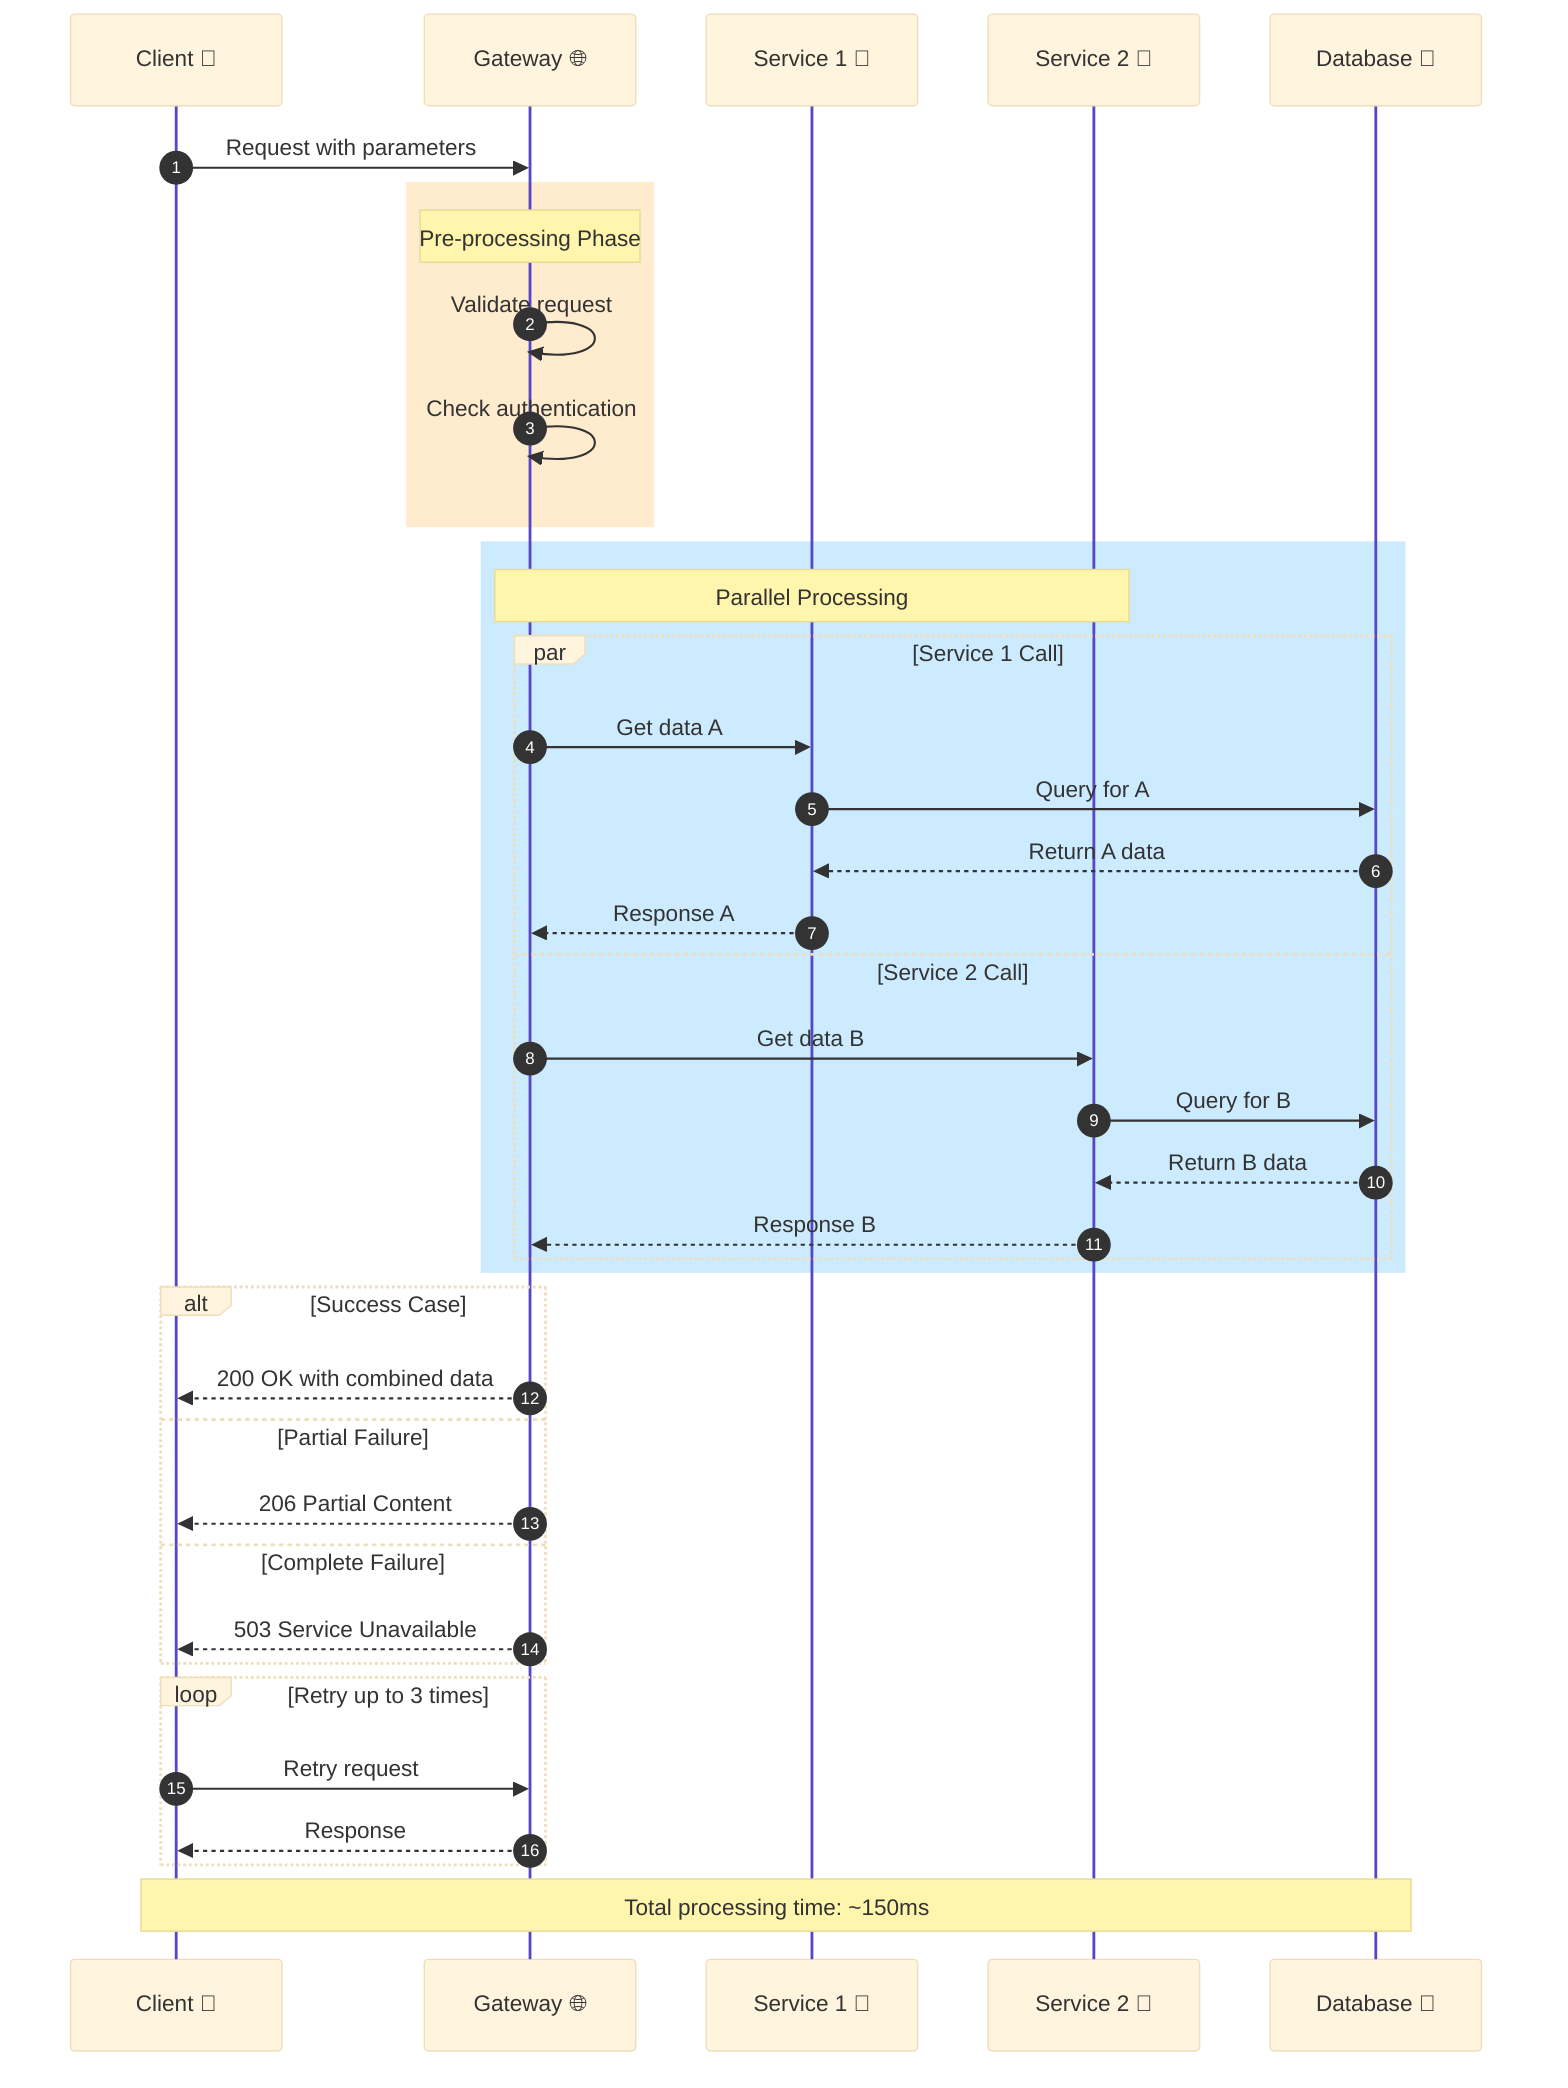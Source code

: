%%{init: {
  'theme': 'base',
  'themeVariables': {
    'actorTextColor': '#333',
    'actorLineColor': '#5448C8',
    'signalColor': '#333',
    'signalTextColor': '#333',
    'sequenceNumberColor': '#fff'
  }
}}%%

sequenceDiagram
    %% Enable automatic numbering
    autonumber
    
    %% Define participants with emojis for visual appeal
    participant C as Client 📱
    participant GW as Gateway 🌐
    participant S1 as Service 1 🔧
    participant S2 as Service 2 🔨
    participant DB as Database 💾
    
    %% Main flow
    C->>GW: Request with parameters
    
    %% Grouped operations with background
    rect rgb(255, 235, 205)
        Note over GW: Pre-processing Phase
        GW->>GW: Validate request
        GW->>GW: Check authentication
    end
    
    %% Parallel operations
    rect rgb(205, 235, 255)
        Note over GW,S2: Parallel Processing
        par Service 1 Call
            GW->>S1: Get data A
            S1->>DB: Query for A
            DB-->>S1: Return A data
            S1-->>GW: Response A
        and Service 2 Call
            GW->>S2: Get data B
            S2->>DB: Query for B
            DB-->>S2: Return B data
            S2-->>GW: Response B
        end
    end
    
    %% Alternative flows
    alt Success Case
        GW-->>C: 200 OK with combined data
    else Partial Failure
        GW-->>C: 206 Partial Content
    else Complete Failure
        GW-->>C: 503 Service Unavailable
    end
    
    %% Loop example
    loop Retry up to 3 times
        C->>GW: Retry request
        GW-->>C: Response
    end
    
    %% Notes for important information
    Note over C,DB: Total processing time: ~150ms
